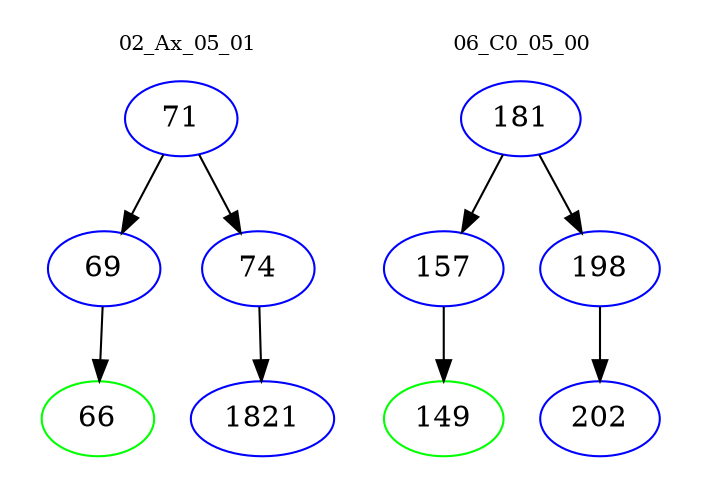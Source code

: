 digraph{
subgraph cluster_0 {
color = white
label = "02_Ax_05_01";
fontsize=10;
T0_71 [label="71", color="blue"]
T0_71 -> T0_69 [color="black"]
T0_69 [label="69", color="blue"]
T0_69 -> T0_66 [color="black"]
T0_66 [label="66", color="green"]
T0_71 -> T0_74 [color="black"]
T0_74 [label="74", color="blue"]
T0_74 -> T0_1821 [color="black"]
T0_1821 [label="1821", color="blue"]
}
subgraph cluster_1 {
color = white
label = "06_C0_05_00";
fontsize=10;
T1_181 [label="181", color="blue"]
T1_181 -> T1_157 [color="black"]
T1_157 [label="157", color="blue"]
T1_157 -> T1_149 [color="black"]
T1_149 [label="149", color="green"]
T1_181 -> T1_198 [color="black"]
T1_198 [label="198", color="blue"]
T1_198 -> T1_202 [color="black"]
T1_202 [label="202", color="blue"]
}
}
